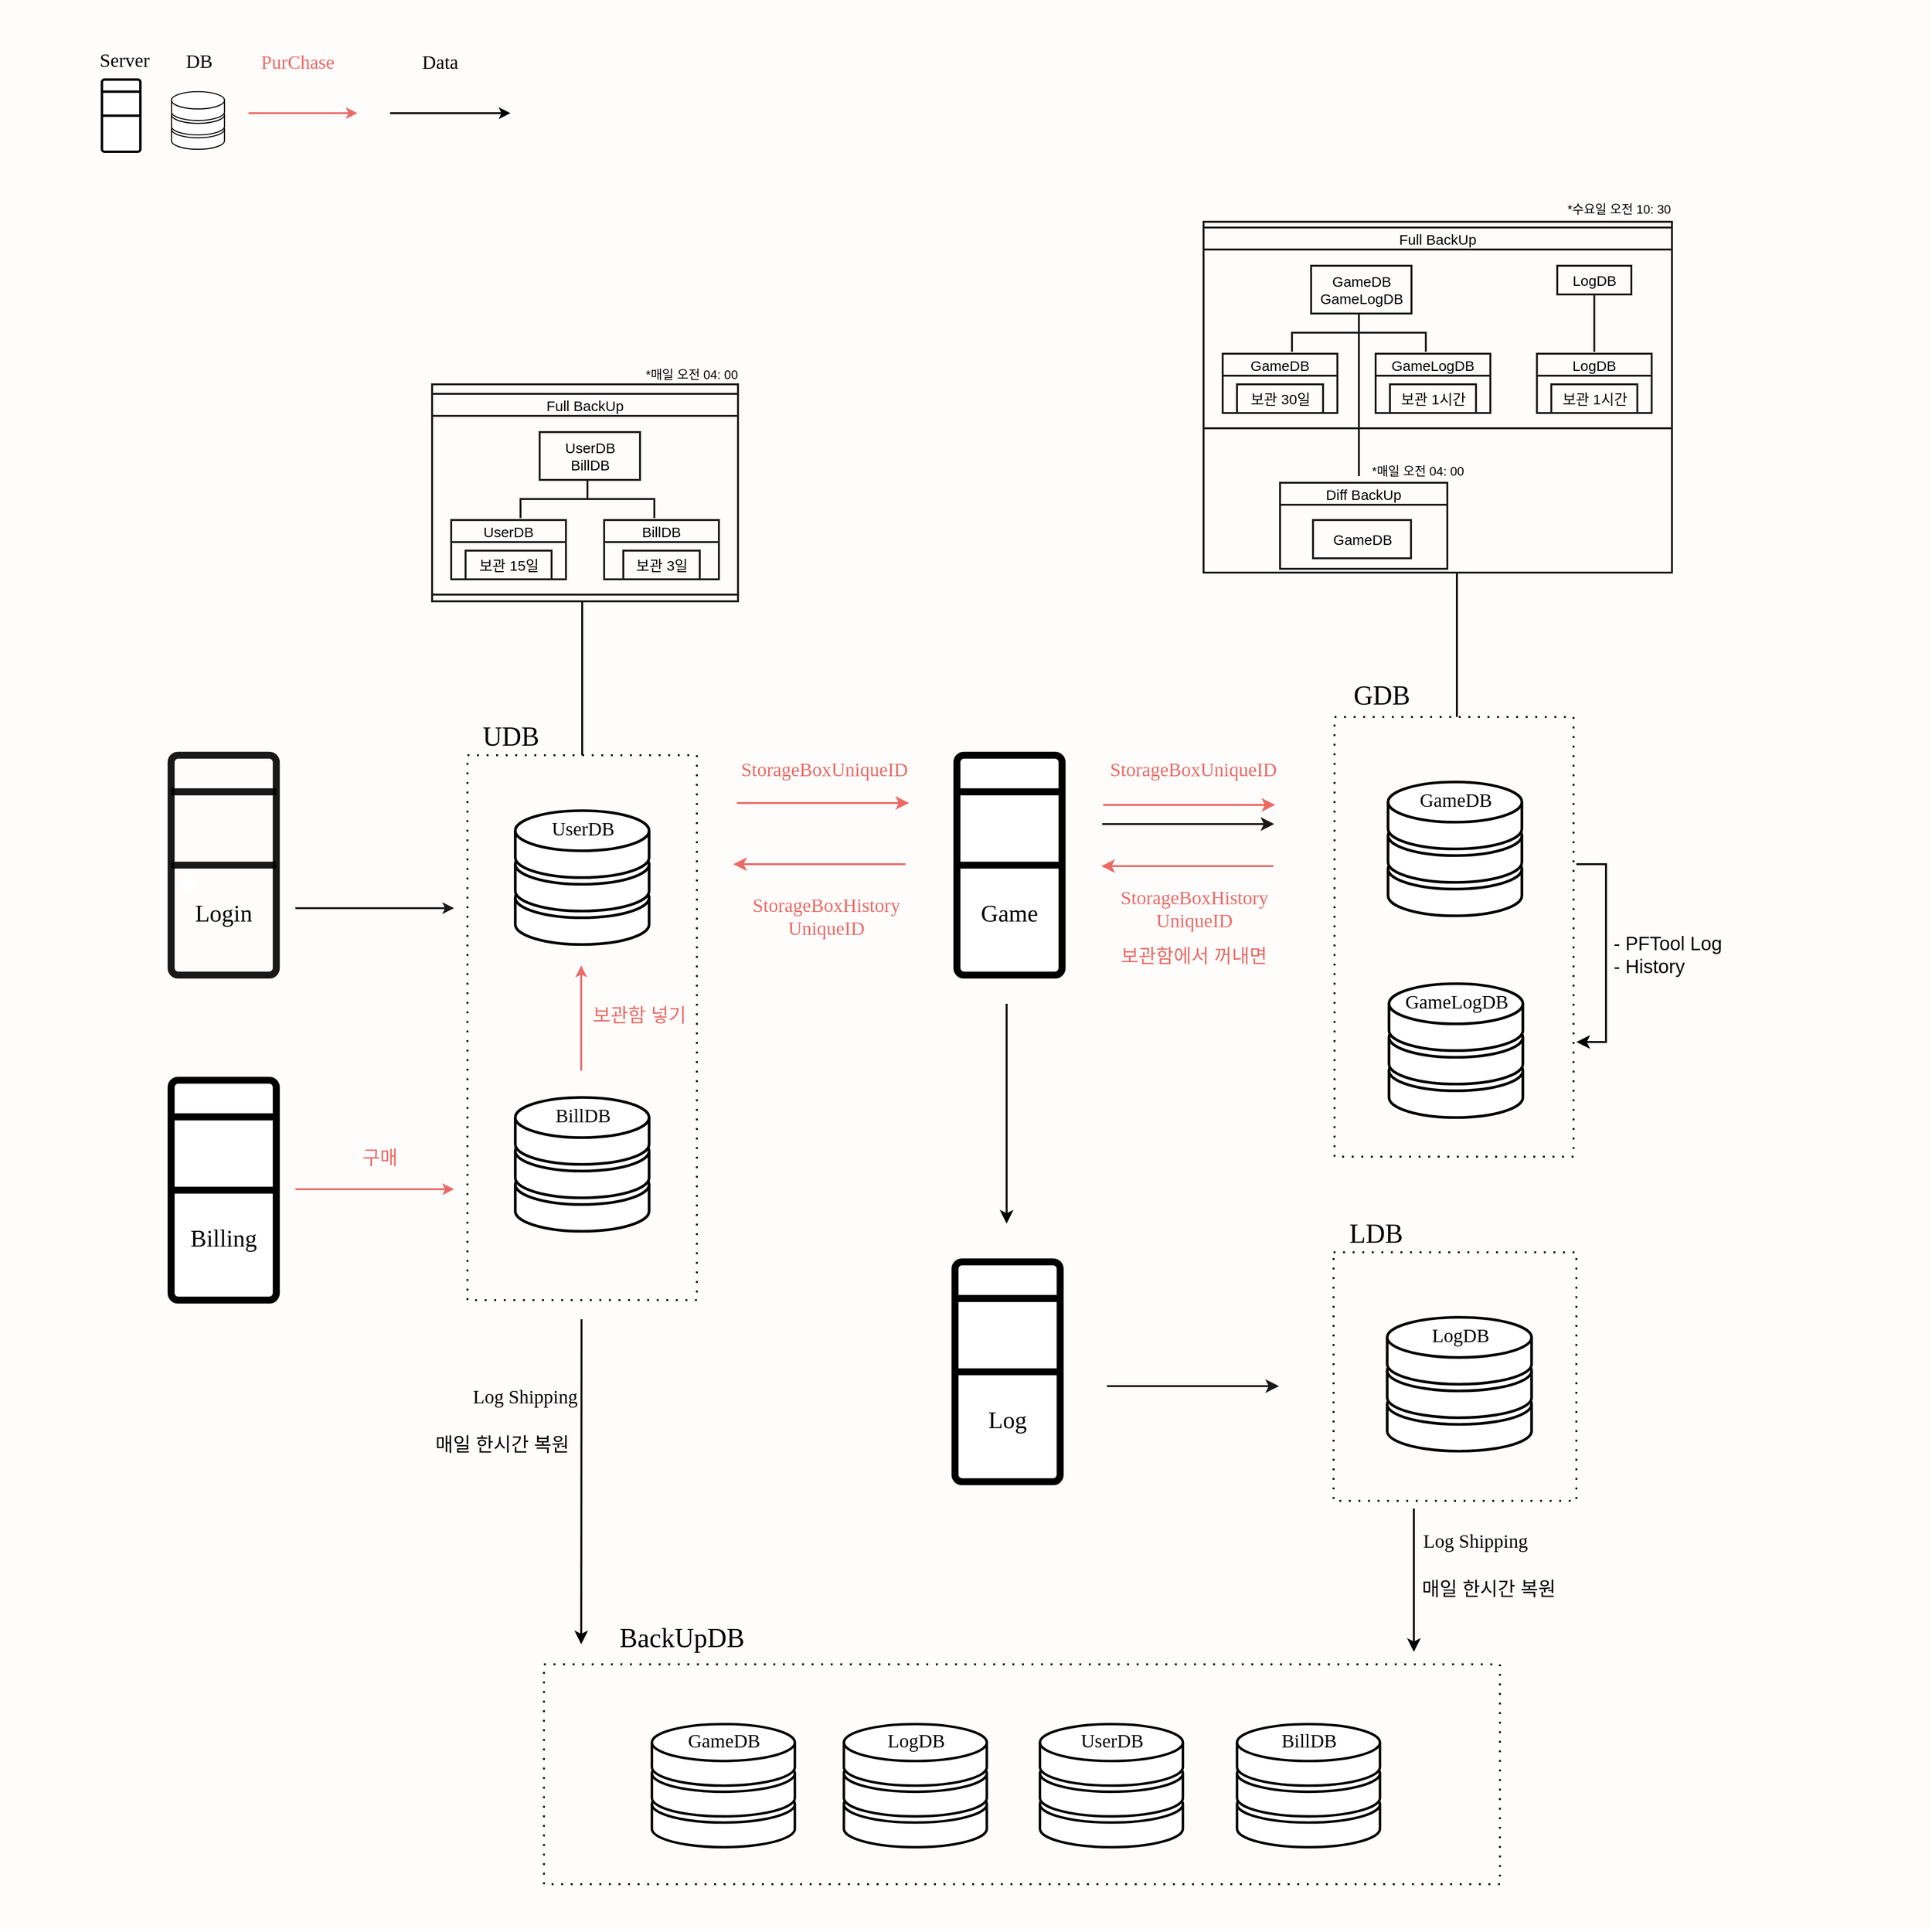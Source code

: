 <mxfile version="26.2.14">
  <diagram name="Page-1" id="bfe91b75-5d2c-26a0-9c1d-138518896778">
    <mxGraphModel dx="4963" dy="3030" grid="1" gridSize="10" guides="1" tooltips="1" connect="1" arrows="1" fold="1" page="1" pageScale="1" pageWidth="1100" pageHeight="850" background="none" math="0" shadow="0">
      <root>
        <mxCell id="0" />
        <mxCell id="1" parent="0" />
        <mxCell id="ygsHqubr9_0MVKOliYV5-101" value="" style="whiteSpace=wrap;html=1;aspect=fixed;strokeColor=none;fontColor=#393C56;fillColor=#FFFDFC;rounded=0;fillStyle=auto;fontStyle=0;movable=1;resizable=1;rotatable=1;deletable=1;editable=1;locked=0;connectable=1;strokeWidth=2;" parent="1" vertex="1">
          <mxGeometry x="-1079" y="-470" width="2020" height="2020" as="geometry" />
        </mxCell>
        <mxCell id="ygsHqubr9_0MVKOliYV5-102" value="" style="group;labelBackgroundColor=none;fontStyle=0;rounded=0;strokeWidth=2;" parent="1" vertex="1" connectable="0">
          <mxGeometry x="-88" y="320" width="130" height="230" as="geometry" />
        </mxCell>
        <mxCell id="ygsHqubr9_0MVKOliYV5-103" value="" style="verticalAlign=top;verticalLabelPosition=bottom;labelPosition=center;align=center;html=1;outlineConnect=0;gradientDirection=north;strokeWidth=2;shape=mxgraph.networks.desktop_pc;labelBackgroundColor=none;labelBorderColor=none;textShadow=0;fontColor=#000000;fontStyle=0;rounded=0;" parent="ygsHqubr9_0MVKOliYV5-102" vertex="1">
          <mxGeometry x="10" width="110" height="230" as="geometry" />
        </mxCell>
        <mxCell id="ygsHqubr9_0MVKOliYV5-104" value="Game" style="text;html=1;align=center;verticalAlign=middle;whiteSpace=wrap;rounded=0;fontFamily=Verdana;fontSize=25;labelBackgroundColor=none;labelBorderColor=none;textShadow=0;fontColor=#000000;fontStyle=0;strokeWidth=2;" parent="ygsHqubr9_0MVKOliYV5-102" vertex="1">
          <mxGeometry y="120" width="130" height="90" as="geometry" />
        </mxCell>
        <mxCell id="ygsHqubr9_0MVKOliYV5-105" value="" style="group;labelBackgroundColor=none;fontColor=#000000;fontStyle=0;rounded=0;strokeWidth=2;" parent="1" vertex="1" connectable="0">
          <mxGeometry x="-910" y="660" width="130" height="230" as="geometry" />
        </mxCell>
        <mxCell id="ygsHqubr9_0MVKOliYV5-106" value="" style="verticalAlign=top;verticalLabelPosition=bottom;labelPosition=center;align=center;html=1;outlineConnect=0;gradientDirection=north;strokeWidth=2;shape=mxgraph.networks.desktop_pc;labelBackgroundColor=none;labelBorderColor=none;textShadow=0;fontColor=#000000;fontStyle=0;rounded=0;" parent="ygsHqubr9_0MVKOliYV5-105" vertex="1">
          <mxGeometry x="10" width="110" height="230" as="geometry" />
        </mxCell>
        <mxCell id="ygsHqubr9_0MVKOliYV5-107" value="Billing" style="text;html=1;align=center;verticalAlign=middle;whiteSpace=wrap;rounded=0;fontFamily=Verdana;fontSize=25;labelBackgroundColor=none;labelBorderColor=none;textShadow=0;fontColor=#000000;fontStyle=0;strokeWidth=2;" parent="ygsHqubr9_0MVKOliYV5-105" vertex="1">
          <mxGeometry y="120" width="130" height="90" as="geometry" />
        </mxCell>
        <mxCell id="ygsHqubr9_0MVKOliYV5-108" value="" style="group;labelBackgroundColor=none;fontColor=#000000;fontStyle=0;rounded=0;strokeWidth=2;" parent="1" vertex="1" connectable="0">
          <mxGeometry x="-90" y="850" width="130" height="230" as="geometry" />
        </mxCell>
        <mxCell id="ygsHqubr9_0MVKOliYV5-109" value="" style="verticalAlign=top;verticalLabelPosition=bottom;labelPosition=center;align=center;html=1;outlineConnect=0;gradientDirection=north;strokeWidth=2;shape=mxgraph.networks.desktop_pc;labelBackgroundColor=none;labelBorderColor=none;textShadow=0;fontColor=#000000;fontStyle=0;rounded=0;" parent="ygsHqubr9_0MVKOliYV5-108" vertex="1">
          <mxGeometry x="10" width="110" height="230" as="geometry" />
        </mxCell>
        <mxCell id="ygsHqubr9_0MVKOliYV5-110" value="Log" style="text;html=1;align=center;verticalAlign=middle;whiteSpace=wrap;rounded=0;fontFamily=Verdana;fontSize=25;labelBackgroundColor=none;labelBorderColor=none;textShadow=0;fontColor=#000000;fontStyle=0;strokeWidth=2;" parent="ygsHqubr9_0MVKOliYV5-108" vertex="1">
          <mxGeometry y="120" width="130" height="90" as="geometry" />
        </mxCell>
        <mxCell id="ygsHqubr9_0MVKOliYV5-111" value="" style="rounded=0;whiteSpace=wrap;html=1;shadow=0;comic=0;strokeWidth=2;fontFamily=Verdana;fontSize=28;align=center;arcSize=11;verticalAlign=top;labelBackgroundColor=none;labelBorderColor=none;textShadow=0;container=0;dashed=1;dashPattern=1 4;movable=1;resizable=1;rotatable=1;deletable=1;editable=1;locked=0;connectable=1;fontColor=#000000;fontStyle=0;fillColor=none;" parent="1" vertex="1">
          <mxGeometry x="-590" y="320" width="240" height="570" as="geometry" />
        </mxCell>
        <mxCell id="ygsHqubr9_0MVKOliYV5-112" value="" style="rounded=0;whiteSpace=wrap;html=1;shadow=0;comic=0;strokeWidth=2;fontFamily=Verdana;fontSize=28;align=center;arcSize=11;verticalAlign=top;labelBackgroundColor=none;labelBorderColor=none;textShadow=0;movable=1;resizable=1;rotatable=1;deletable=1;editable=1;locked=0;connectable=1;container=0;dashed=1;dashPattern=1 4;fontColor=#000000;fontStyle=0;fillColor=none;" parent="1" vertex="1">
          <mxGeometry x="317" y="280" width="250" height="460" as="geometry" />
        </mxCell>
        <mxCell id="ygsHqubr9_0MVKOliYV5-113" value="" style="verticalAlign=top;verticalLabelPosition=bottom;labelPosition=center;align=center;html=1;outlineConnect=0;gradientDirection=north;strokeWidth=2;shape=mxgraph.networks.storage;labelBackgroundColor=none;rounded=0;labelBorderColor=none;textShadow=0;movable=1;resizable=1;rotatable=1;deletable=1;editable=1;locked=0;connectable=1;container=0;fontColor=#000000;fontStyle=0" parent="1" vertex="1">
          <mxGeometry x="373" y="348" width="140" height="140" as="geometry" />
        </mxCell>
        <mxCell id="ygsHqubr9_0MVKOliYV5-114" value="&lt;font style=&quot;font-size: 20px;&quot;&gt;GameDB&lt;/font&gt;" style="text;html=1;align=center;verticalAlign=middle;whiteSpace=wrap;rounded=0;fontFamily=Verdana;fontSize=25;labelBackgroundColor=none;labelBorderColor=none;textShadow=0;movable=1;resizable=1;rotatable=1;deletable=1;editable=1;locked=0;connectable=1;container=0;fontColor=#000000;fontStyle=0;strokeWidth=2;" parent="1" vertex="1">
          <mxGeometry x="379" y="320" width="130" height="90" as="geometry" />
        </mxCell>
        <mxCell id="ygsHqubr9_0MVKOliYV5-115" value="" style="verticalAlign=top;verticalLabelPosition=bottom;labelPosition=center;align=center;html=1;outlineConnect=0;gradientDirection=north;strokeWidth=2;shape=mxgraph.networks.storage;labelBackgroundColor=none;rounded=0;labelBorderColor=none;textShadow=0;movable=1;resizable=1;rotatable=1;deletable=1;editable=1;locked=0;connectable=1;container=0;fontColor=#000000;fontStyle=0" parent="1" vertex="1">
          <mxGeometry x="374" y="559" width="140" height="140" as="geometry" />
        </mxCell>
        <mxCell id="ygsHqubr9_0MVKOliYV5-116" value="&lt;font style=&quot;font-size: 20px;&quot;&gt;GameLogDB&lt;/font&gt;" style="text;html=1;align=center;verticalAlign=middle;whiteSpace=wrap;rounded=0;fontFamily=Verdana;fontSize=25;labelBackgroundColor=none;labelBorderColor=none;textShadow=0;movable=1;resizable=1;rotatable=1;deletable=1;editable=1;locked=0;connectable=1;container=0;fontColor=#000000;fontStyle=0;strokeWidth=2;" parent="1" vertex="1">
          <mxGeometry x="380" y="531" width="130" height="90" as="geometry" />
        </mxCell>
        <mxCell id="ygsHqubr9_0MVKOliYV5-117" value="&lt;span style=&quot;font-family: Verdana; font-size: 28px; text-wrap-mode: wrap;&quot;&gt;UDB&lt;/span&gt;" style="text;strokeColor=none;fillColor=none;html=1;fontSize=24;fontStyle=0;verticalAlign=middle;align=center;labelBackgroundColor=none;fontColor=#000000;rounded=0;strokeWidth=2;" parent="1" vertex="1">
          <mxGeometry x="-595" y="280" width="100" height="40" as="geometry" />
        </mxCell>
        <mxCell id="ygsHqubr9_0MVKOliYV5-118" value="&lt;span style=&quot;font-family: Verdana; font-size: 28px; text-wrap-mode: wrap;&quot;&gt;GDB&lt;/span&gt;" style="text;strokeColor=none;fillColor=none;html=1;fontSize=24;fontStyle=0;verticalAlign=middle;align=center;labelBackgroundColor=none;fontColor=#000000;rounded=0;strokeWidth=2;" parent="1" vertex="1">
          <mxGeometry x="316" y="237" width="100" height="40" as="geometry" />
        </mxCell>
        <mxCell id="ygsHqubr9_0MVKOliYV5-119" value="&lt;span style=&quot;font-family: Verdana; font-size: 28px; text-wrap-mode: wrap;&quot;&gt;BackUpDB&lt;/span&gt;" style="text;strokeColor=none;fillColor=none;html=1;fontSize=24;fontStyle=0;verticalAlign=middle;align=center;labelBackgroundColor=none;fontColor=#000000;rounded=0;strokeWidth=2;" parent="1" vertex="1">
          <mxGeometry x="-416" y="1223" width="100" height="40" as="geometry" />
        </mxCell>
        <mxCell id="ygsHqubr9_0MVKOliYV5-121" value="" style="edgeStyle=segmentEdgeStyle;endArrow=classic;html=1;curved=0;rounded=0;endSize=8;startSize=8;strokeWidth=2;fontSize=10;fontFamily=Helvetica;labelBackgroundColor=none;fontColor=#000000;fontStyle=0" parent="1" edge="1">
          <mxGeometry width="50" height="50" relative="1" as="geometry">
            <mxPoint x="400" y="1108" as="sourcePoint" />
            <mxPoint x="400" y="1258" as="targetPoint" />
            <Array as="points">
              <mxPoint x="400" y="1148" />
            </Array>
          </mxGeometry>
        </mxCell>
        <mxCell id="ygsHqubr9_0MVKOliYV5-122" value="&lt;font face=&quot;Verdana&quot;&gt;&lt;span style=&quot;text-wrap-mode: wrap;&quot;&gt;StorageBoxHistory&lt;/span&gt;&lt;/font&gt;&lt;div&gt;&lt;font face=&quot;Verdana&quot;&gt;&lt;span style=&quot;text-wrap-mode: wrap;&quot;&gt;UniqueID&lt;/span&gt;&lt;/font&gt;&lt;/div&gt;" style="text;html=1;fontSize=20;fontStyle=0;verticalAlign=middle;align=center;labelBackgroundColor=none;fillColor=none;strokeColor=none;fontColor=#EA6B66;rounded=0;strokeWidth=2;" parent="1" vertex="1">
          <mxGeometry x="-330" y="468" width="230" height="40" as="geometry" />
        </mxCell>
        <mxCell id="ygsHqubr9_0MVKOliYV5-123" value="&lt;span style=&quot;font-family: Verdana; text-wrap-mode: wrap;&quot;&gt;&lt;font&gt;Log Shipping&lt;/font&gt;&lt;/span&gt;" style="text;strokeColor=none;fillColor=none;html=1;fontSize=20;fontStyle=0;verticalAlign=middle;align=center;labelBackgroundColor=none;fontColor=#000000;rounded=0;strokeWidth=2;" parent="1" vertex="1">
          <mxGeometry x="414" y="1121" width="100" height="40" as="geometry" />
        </mxCell>
        <mxCell id="ygsHqubr9_0MVKOliYV5-126" value="" style="endArrow=classic;html=1;rounded=0;strokeWidth=2;fillColor=#f8cecc;strokeColor=#EA6B66;fontColor=#000000;fontStyle=0" parent="1" edge="1">
          <mxGeometry width="50" height="50" relative="1" as="geometry">
            <mxPoint x="-471" y="650" as="sourcePoint" />
            <mxPoint x="-471" y="540" as="targetPoint" />
          </mxGeometry>
        </mxCell>
        <mxCell id="ygsHqubr9_0MVKOliYV5-127" value="" style="endArrow=classic;html=1;rounded=0;strokeWidth=2;fontColor=#000000;fontStyle=0;strokeColor=#1A1A1A;" parent="1" edge="1">
          <mxGeometry width="50" height="50" relative="1" as="geometry">
            <mxPoint x="-770" y="480" as="sourcePoint" />
            <mxPoint x="-604" y="480" as="targetPoint" />
          </mxGeometry>
        </mxCell>
        <mxCell id="ygsHqubr9_0MVKOliYV5-128" value="" style="endArrow=classic;html=1;rounded=0;strokeWidth=2;fillColor=#f8cecc;strokeColor=#EA6B66;fontColor=#000000;fontStyle=0" parent="1" edge="1">
          <mxGeometry width="50" height="50" relative="1" as="geometry">
            <mxPoint x="-770" y="774" as="sourcePoint" />
            <mxPoint x="-604" y="774" as="targetPoint" />
          </mxGeometry>
        </mxCell>
        <mxCell id="ygsHqubr9_0MVKOliYV5-129" value="&lt;span style=&quot;font-family: Verdana; text-wrap-mode: wrap;&quot;&gt;&lt;font&gt;Log Shipping&lt;/font&gt;&lt;/span&gt;" style="text;strokeColor=none;fillColor=none;html=1;fontSize=20;fontStyle=0;verticalAlign=middle;align=center;labelBackgroundColor=none;fontColor=#000000;rounded=0;strokeWidth=2;" parent="1" vertex="1">
          <mxGeometry x="-580" y="970" width="100" height="40" as="geometry" />
        </mxCell>
        <mxCell id="ygsHqubr9_0MVKOliYV5-130" value="" style="edgeStyle=segmentEdgeStyle;endArrow=classic;html=1;curved=0;rounded=0;endSize=8;startSize=8;strokeWidth=2;fillColor=#f8cecc;strokeColor=#EA6B66;fontColor=#000000;fontStyle=0" parent="1" edge="1">
          <mxGeometry width="50" height="50" relative="1" as="geometry">
            <mxPoint x="-308" y="370" as="sourcePoint" />
            <mxPoint x="-128" y="370" as="targetPoint" />
            <Array as="points">
              <mxPoint x="-298" y="370" />
              <mxPoint x="-298" y="370" />
            </Array>
          </mxGeometry>
        </mxCell>
        <mxCell id="ygsHqubr9_0MVKOliYV5-134" value="" style="edgeStyle=segmentEdgeStyle;endArrow=classic;html=1;curved=0;rounded=0;endSize=8;startSize=8;strokeWidth=2;fillColor=#f8cecc;strokeColor=#EA6B66;fontColor=#000000;fontStyle=0" parent="1" edge="1">
          <mxGeometry width="50" height="50" relative="1" as="geometry">
            <mxPoint x="75" y="372" as="sourcePoint" />
            <mxPoint x="255" y="372" as="targetPoint" />
            <Array as="points">
              <mxPoint x="85" y="372" />
              <mxPoint x="85" y="372" />
            </Array>
          </mxGeometry>
        </mxCell>
        <mxCell id="ygsHqubr9_0MVKOliYV5-135" value="" style="edgeStyle=segmentEdgeStyle;endArrow=classic;html=1;curved=0;rounded=0;endSize=8;startSize=8;strokeWidth=2;fillColor=#f8cecc;strokeColor=#EA6B66;fontColor=#000000;fontStyle=0" parent="1" edge="1">
          <mxGeometry width="50" height="50" relative="1" as="geometry">
            <mxPoint x="-132" y="434" as="sourcePoint" />
            <mxPoint x="-312" y="434" as="targetPoint" />
            <Array as="points">
              <mxPoint x="-302" y="434" />
              <mxPoint x="-302" y="434" />
            </Array>
          </mxGeometry>
        </mxCell>
        <mxCell id="ygsHqubr9_0MVKOliYV5-136" value="&lt;span style=&quot;font-family: Verdana; text-wrap-mode: wrap;&quot;&gt;&lt;font&gt;StorageBoxUniqueID&lt;/font&gt;&lt;/span&gt;" style="text;html=1;fontSize=20;fontStyle=0;verticalAlign=middle;align=center;labelBackgroundColor=none;fillColor=none;strokeColor=none;fontColor=#EA6B66;rounded=0;strokeWidth=2;" parent="1" vertex="1">
          <mxGeometry x="54" y="314" width="230" height="40" as="geometry" />
        </mxCell>
        <mxCell id="ygsHqubr9_0MVKOliYV5-137" value="&lt;span style=&quot;font-family: Verdana; text-wrap-mode: wrap;&quot;&gt;&lt;font&gt;StorageBoxUniqueID&lt;/font&gt;&lt;/span&gt;" style="text;html=1;fontSize=20;fontStyle=0;verticalAlign=middle;align=center;labelBackgroundColor=none;fillColor=none;strokeColor=none;fontColor=#EA6B66;rounded=0;strokeWidth=2;" parent="1" vertex="1">
          <mxGeometry x="-332" y="314" width="230" height="40" as="geometry" />
        </mxCell>
        <mxCell id="ygsHqubr9_0MVKOliYV5-138" value="&lt;font face=&quot;Verdana&quot;&gt;&lt;span style=&quot;text-wrap-mode: wrap;&quot;&gt;StorageBoxHistory&lt;/span&gt;&lt;/font&gt;&lt;div&gt;&lt;font face=&quot;Verdana&quot;&gt;&lt;span style=&quot;text-wrap-mode: wrap;&quot;&gt;UniqueID&lt;/span&gt;&lt;/font&gt;&lt;/div&gt;" style="text;html=1;fontSize=20;fontStyle=0;verticalAlign=middle;align=center;labelBackgroundColor=none;fillColor=none;strokeColor=none;fontColor=#EA6B66;rounded=0;strokeWidth=2;" parent="1" vertex="1">
          <mxGeometry x="55" y="460" width="230" height="40" as="geometry" />
        </mxCell>
        <mxCell id="ygsHqubr9_0MVKOliYV5-139" value="" style="edgeStyle=segmentEdgeStyle;endArrow=classic;html=1;curved=0;rounded=0;endSize=8;startSize=8;strokeWidth=2;fillColor=#f8cecc;strokeColor=#EA6B66;fontColor=#000000;fontStyle=0" parent="1" edge="1">
          <mxGeometry width="50" height="50" relative="1" as="geometry">
            <mxPoint x="253" y="436" as="sourcePoint" />
            <mxPoint x="73" y="436" as="targetPoint" />
            <Array as="points">
              <mxPoint x="83" y="436" />
              <mxPoint x="83" y="436" />
            </Array>
          </mxGeometry>
        </mxCell>
        <mxCell id="ygsHqubr9_0MVKOliYV5-140" value="보관함에서 꺼내면" style="text;fontSize=20;fontStyle=0;verticalAlign=middle;align=center;labelBackgroundColor=none;fillColor=none;strokeColor=none;fontColor=#EA6B66;rounded=0;strokeWidth=2;" parent="1" vertex="1">
          <mxGeometry x="55" y="508" width="230" height="40" as="geometry" />
        </mxCell>
        <mxCell id="ygsHqubr9_0MVKOliYV5-141" value="" style="edgeStyle=segmentEdgeStyle;endArrow=classic;html=1;curved=0;rounded=0;endSize=8;startSize=8;strokeWidth=2;fontColor=#000000;fontStyle=0" parent="1" edge="1">
          <mxGeometry width="50" height="50" relative="1" as="geometry">
            <mxPoint x="570" y="434" as="sourcePoint" />
            <mxPoint x="570" y="620" as="targetPoint" />
            <Array as="points">
              <mxPoint x="601" y="434" />
              <mxPoint x="601" y="620" />
            </Array>
          </mxGeometry>
        </mxCell>
        <mxCell id="ygsHqubr9_0MVKOliYV5-142" value="&lt;font style=&quot;&quot;&gt;&lt;span&gt;- PFTool Log&lt;/span&gt;&lt;br style=&quot;padding: 0px; margin: 0px;&quot;&gt;&lt;span&gt;- History&lt;/span&gt;&lt;/font&gt;" style="text;strokeColor=none;fillColor=none;html=1;fontSize=20;fontStyle=0;verticalAlign=middle;align=left;fontFamily=Helvetica;fontColor=#000000;labelBackgroundColor=none;rounded=0;strokeWidth=2;" parent="1" vertex="1">
          <mxGeometry x="607" y="472" width="160" height="112" as="geometry" />
        </mxCell>
        <mxCell id="ygsHqubr9_0MVKOliYV5-143" value="매일 한시간 복원" style="text;strokeColor=none;fillColor=none;html=1;fontSize=20;fontStyle=0;verticalAlign=middle;align=center;fontFamily=Helvetica;fontColor=#000000;labelBackgroundColor=none;rounded=0;strokeWidth=2;" parent="1" vertex="1">
          <mxGeometry x="-662" y="1020" width="215" height="40" as="geometry" />
        </mxCell>
        <mxCell id="ygsHqubr9_0MVKOliYV5-144" value="매일 한시간 복원" style="text;strokeColor=none;fillColor=none;html=1;fontSize=20;fontStyle=0;verticalAlign=middle;align=center;fontFamily=Helvetica;fontColor=#000000;labelBackgroundColor=none;rounded=0;strokeWidth=2;" parent="1" vertex="1">
          <mxGeometry x="370.25" y="1171" width="215" height="40" as="geometry" />
        </mxCell>
        <mxCell id="ygsHqubr9_0MVKOliYV5-145" value="" style="group;fillColor=none;fontColor=#000000;strokeColor=#1A1A1A;container=0;fontStyle=0;rounded=0;strokeWidth=2;" parent="1" vertex="1" connectable="0">
          <mxGeometry x="180" y="-238" width="490" height="367" as="geometry" />
        </mxCell>
        <mxCell id="ygsHqubr9_0MVKOliYV5-146" value=" *수요일 오전 10: 30&#xa;" style="text;strokeColor=none;fillColor=none;fontSize=13;fontStyle=0;verticalAlign=middle;align=center;labelBackgroundColor=none;container=0;fontColor=#000000;rounded=0;strokeWidth=2;" parent="1" vertex="1">
          <mxGeometry x="538" y="-249" width="150" height="10" as="geometry" />
        </mxCell>
        <mxCell id="ygsHqubr9_0MVKOliYV5-147" value="Diff BackUp" style="swimlane;align=center;verticalAlign=middle;fontFamily=Helvetica;fontSize=15;fontColor=#000000;fontStyle=0;labelBackgroundColor=none;fillColor=none;gradientColor=none;container=0;rounded=0;strokeWidth=2;strokeColor=#1A1A1A;" parent="1" vertex="1">
          <mxGeometry x="260" y="35" width="175" height="90" as="geometry" />
        </mxCell>
        <mxCell id="ygsHqubr9_0MVKOliYV5-148" value=" *매일 오전 04: 00&#xa;" style="text;strokeColor=none;fillColor=none;fontSize=13;fontStyle=0;verticalAlign=middle;align=center;labelBackgroundColor=none;container=0;fontColor=#000000;rounded=0;strokeWidth=2;" parent="1" vertex="1">
          <mxGeometry x="327.5" y="25" width="150" height="10" as="geometry" />
        </mxCell>
        <mxCell id="ygsHqubr9_0MVKOliYV5-149" value="" style="line;strokeWidth=2;direction=south;html=1;align=center;verticalAlign=middle;fontFamily=Helvetica;fontSize=20;fontColor=#000000;fontStyle=0;labelBackgroundColor=none;fillColor=none;gradientColor=none;container=0;rounded=0;strokeColor=#1A1A1A;" parent="1" vertex="1">
          <mxGeometry x="340" y="-122" width="5" height="150" as="geometry" />
        </mxCell>
        <mxCell id="ygsHqubr9_0MVKOliYV5-150" value="Full BackUp" style="swimlane;align=center;verticalAlign=middle;fontFamily=Helvetica;fontSize=15;fontColor=#000000;fontStyle=0;labelBackgroundColor=none;fillColor=none;gradientColor=none;container=0;rounded=0;strokeWidth=2;strokeColor=#1A1A1A;" parent="1" vertex="1">
          <mxGeometry x="180" y="-232" width="490" height="210" as="geometry" />
        </mxCell>
        <UserObject label="GameDB" treeRoot="1" id="ygsHqubr9_0MVKOliYV5-151">
          <mxCell style="whiteSpace=wrap;html=1;align=center;treeFolding=1;treeMoving=1;newEdgeStyle={&quot;edgeStyle&quot;:&quot;elbowEdgeStyle&quot;,&quot;startArrow&quot;:&quot;none&quot;,&quot;endArrow&quot;:&quot;none&quot;};verticalAlign=middle;fontFamily=Helvetica;fontSize=15;fontColor=#000000;fontStyle=0;labelBackgroundColor=none;fillColor=none;gradientColor=none;container=0;rounded=0;strokeWidth=2;strokeColor=#1A1A1A;" parent="1" vertex="1">
            <mxGeometry x="294.5" y="74" width="102.5" height="40" as="geometry" />
          </mxCell>
        </UserObject>
        <mxCell id="ygsHqubr9_0MVKOliYV5-152" value="GameDB" style="swimlane;align=center;verticalAlign=middle;fontFamily=Helvetica;fontSize=15;fontColor=#000000;fontStyle=0;labelBackgroundColor=none;fillColor=none;gradientColor=none;container=0;rounded=0;strokeWidth=2;strokeColor=#1A1A1A;" parent="1" vertex="1">
          <mxGeometry x="200" y="-100" width="120" height="62" as="geometry" />
        </mxCell>
        <UserObject label="GameDB&lt;div&gt;GameLogDB&lt;/div&gt;" treeRoot="1" id="ygsHqubr9_0MVKOliYV5-153">
          <mxCell style="whiteSpace=wrap;html=1;align=center;treeFolding=1;treeMoving=1;newEdgeStyle={&quot;edgeStyle&quot;:&quot;elbowEdgeStyle&quot;,&quot;startArrow&quot;:&quot;none&quot;,&quot;endArrow&quot;:&quot;none&quot;};verticalAlign=middle;fontFamily=Helvetica;fontSize=15;fontColor=#000000;fontStyle=0;labelBackgroundColor=none;fillColor=none;gradientColor=none;container=0;rounded=0;strokeWidth=2;strokeColor=#1A1A1A;" parent="1" vertex="1">
            <mxGeometry x="292.5" y="-192" width="105" height="50" as="geometry" />
          </mxCell>
        </UserObject>
        <mxCell id="ygsHqubr9_0MVKOliYV5-154" value="GameLogDB" style="swimlane;align=center;verticalAlign=middle;fontFamily=Helvetica;fontSize=15;fontColor=#000000;fontStyle=0;labelBackgroundColor=none;fillColor=none;gradientColor=none;container=0;rounded=0;strokeWidth=2;strokeColor=#1A1A1A;" parent="1" vertex="1">
          <mxGeometry x="360" y="-100" width="120" height="62" as="geometry" />
        </mxCell>
        <mxCell id="ygsHqubr9_0MVKOliYV5-155" value="" style="edgeStyle=elbowEdgeStyle;elbow=vertical;sourcePerimeterSpacing=0;targetPerimeterSpacing=0;startArrow=none;endArrow=none;rounded=0;curved=0;fontFamily=Helvetica;fontSize=20;fontColor=#000000;fontStyle=0;labelBackgroundColor=none;strokeWidth=2;strokeColor=#1A1A1A;" parent="1" edge="1">
          <mxGeometry relative="1" as="geometry">
            <mxPoint x="342.5" y="-142" as="sourcePoint" />
            <mxPoint x="272.5" y="-102" as="targetPoint" />
          </mxGeometry>
        </mxCell>
        <mxCell id="ygsHqubr9_0MVKOliYV5-156" value="" style="edgeStyle=elbowEdgeStyle;elbow=vertical;sourcePerimeterSpacing=0;targetPerimeterSpacing=0;startArrow=none;endArrow=none;rounded=0;curved=0;fontFamily=Helvetica;fontSize=20;fontColor=#000000;fontStyle=0;labelBackgroundColor=none;strokeWidth=2;strokeColor=#1A1A1A;" parent="1" edge="1">
          <mxGeometry relative="1" as="geometry">
            <mxPoint x="342.5" y="-142" as="sourcePoint" />
            <mxPoint x="412.5" y="-102" as="targetPoint" />
          </mxGeometry>
        </mxCell>
        <UserObject label="LogDB" treeRoot="1" id="ygsHqubr9_0MVKOliYV5-157">
          <mxCell style="whiteSpace=wrap;html=1;align=center;treeFolding=1;treeMoving=1;newEdgeStyle={&quot;edgeStyle&quot;:&quot;elbowEdgeStyle&quot;,&quot;startArrow&quot;:&quot;none&quot;,&quot;endArrow&quot;:&quot;none&quot;};verticalAlign=middle;fontFamily=Helvetica;fontSize=15;fontColor=#000000;fontStyle=0;labelBackgroundColor=none;fillColor=none;gradientColor=none;container=0;rounded=0;strokeWidth=2;strokeColor=#1A1A1A;" parent="1" vertex="1">
            <mxGeometry x="550" y="-192" width="77.5" height="30" as="geometry" />
          </mxCell>
        </UserObject>
        <mxCell id="ygsHqubr9_0MVKOliYV5-158" value="LogDB" style="swimlane;align=center;verticalAlign=middle;fontFamily=Helvetica;fontSize=15;fontColor=#000000;fontStyle=0;labelBackgroundColor=none;fillColor=none;gradientColor=none;container=0;rounded=0;strokeWidth=2;strokeColor=#1A1A1A;" parent="1" vertex="1">
          <mxGeometry x="528.75" y="-100" width="120" height="62" as="geometry" />
        </mxCell>
        <mxCell id="ygsHqubr9_0MVKOliYV5-159" value="" style="line;strokeWidth=2;direction=south;html=1;align=center;verticalAlign=middle;fontFamily=Helvetica;fontSize=20;fontColor=#000000;fontStyle=0;labelBackgroundColor=none;fillColor=none;gradientColor=none;container=0;rounded=0;strokeColor=#1A1A1A;" parent="1" vertex="1">
          <mxGeometry x="585.25" y="-162" width="7" height="60" as="geometry" />
        </mxCell>
        <mxCell id="ygsHqubr9_0MVKOliYV5-160" value="보관 30일" style="text;html=1;align=center;verticalAlign=middle;resizable=0;points=[];autosize=1;strokeColor=#1A1A1A;fillColor=none;fontFamily=Helvetica;fontSize=15;fontColor=#000000;fontStyle=0;labelBackgroundColor=none;container=0;rounded=0;strokeWidth=2;" parent="1" vertex="1">
          <mxGeometry x="215" y="-68" width="90" height="30" as="geometry" />
        </mxCell>
        <mxCell id="ygsHqubr9_0MVKOliYV5-161" value="보관 1시간" style="text;html=1;align=center;verticalAlign=middle;resizable=0;points=[];autosize=1;strokeColor=#1A1A1A;fillColor=none;fontFamily=Helvetica;fontSize=15;fontColor=#000000;fontStyle=0;labelBackgroundColor=none;container=0;rounded=0;strokeWidth=2;" parent="1" vertex="1">
          <mxGeometry x="375" y="-68" width="90" height="30" as="geometry" />
        </mxCell>
        <mxCell id="ygsHqubr9_0MVKOliYV5-162" value="보관 1시간" style="text;html=1;align=center;verticalAlign=middle;resizable=0;points=[];autosize=1;strokeColor=#1A1A1A;fillColor=none;fontFamily=Helvetica;fontSize=15;fontColor=#000000;fontStyle=0;labelBackgroundColor=none;container=0;rounded=0;strokeWidth=2;" parent="1" vertex="1">
          <mxGeometry x="543.75" y="-68" width="90" height="30" as="geometry" />
        </mxCell>
        <mxCell id="ygsHqubr9_0MVKOliYV5-163" value="" style="line;strokeWidth=2;direction=south;html=1;align=center;verticalAlign=middle;fontFamily=Helvetica;fontSize=20;fontColor=#000000;fontStyle=0;labelBackgroundColor=none;fillColor=none;gradientColor=none;rounded=0;" parent="1" vertex="1">
          <mxGeometry x="440" y="130" width="10" height="150" as="geometry" />
        </mxCell>
        <mxCell id="ygsHqubr9_0MVKOliYV5-164" value="" style="group;fillColor=none;fontColor=#000000;strokeColor=#1A1A1A;container=0;fontStyle=0;rounded=0;strokeWidth=2;" parent="1" vertex="1" connectable="0">
          <mxGeometry x="-627" y="-68" width="320" height="227" as="geometry" />
        </mxCell>
        <mxCell id="ygsHqubr9_0MVKOliYV5-165" value=" *매일 오전 04: 00&#xa;" style="text;strokeColor=none;fillColor=none;fontSize=13;fontStyle=0;verticalAlign=middle;align=center;labelBackgroundColor=none;container=0;fontColor=#000000;rounded=0;strokeWidth=2;" parent="1" vertex="1">
          <mxGeometry x="-432" y="-76" width="150" height="10" as="geometry" />
        </mxCell>
        <mxCell id="ygsHqubr9_0MVKOliYV5-166" value="Full BackUp" style="swimlane;align=center;verticalAlign=middle;fontFamily=Helvetica;fontSize=15;fontColor=#000000;fontStyle=0;labelBackgroundColor=none;fillColor=none;gradientColor=none;container=0;rounded=0;movable=1;resizable=1;rotatable=1;deletable=1;editable=1;locked=0;connectable=1;strokeWidth=2;strokeColor=#1A1A1A;" parent="1" vertex="1">
          <mxGeometry x="-627" y="-58" width="320" height="210" as="geometry" />
        </mxCell>
        <mxCell id="ygsHqubr9_0MVKOliYV5-167" value="UserDB" style="swimlane;align=center;verticalAlign=middle;fontFamily=Helvetica;fontSize=15;fontColor=#000000;fontStyle=0;labelBackgroundColor=none;fillColor=none;gradientColor=none;container=0;rounded=0;strokeWidth=2;strokeColor=#1A1A1A;" parent="1" vertex="1">
          <mxGeometry x="-607" y="74" width="120" height="62" as="geometry" />
        </mxCell>
        <UserObject label="UserDB&lt;div&gt;BillDB&lt;/div&gt;" treeRoot="1" id="ygsHqubr9_0MVKOliYV5-168">
          <mxCell style="whiteSpace=wrap;html=1;align=center;treeFolding=1;treeMoving=1;newEdgeStyle={&quot;edgeStyle&quot;:&quot;elbowEdgeStyle&quot;,&quot;startArrow&quot;:&quot;none&quot;,&quot;endArrow&quot;:&quot;none&quot;};verticalAlign=middle;fontFamily=Helvetica;fontSize=15;fontColor=#000000;fontStyle=0;labelBackgroundColor=none;fillColor=none;gradientColor=none;container=0;rounded=0;strokeWidth=2;strokeColor=#1A1A1A;" parent="1" vertex="1">
            <mxGeometry x="-514.5" y="-18" width="105" height="50" as="geometry" />
          </mxCell>
        </UserObject>
        <mxCell id="ygsHqubr9_0MVKOliYV5-169" value="BillDB" style="swimlane;align=center;verticalAlign=middle;fontFamily=Helvetica;fontSize=15;fontColor=#000000;fontStyle=0;labelBackgroundColor=none;fillColor=none;gradientColor=none;container=0;rounded=0;strokeWidth=2;strokeColor=#1A1A1A;" parent="1" vertex="1">
          <mxGeometry x="-447" y="74" width="120" height="62" as="geometry" />
        </mxCell>
        <mxCell id="ygsHqubr9_0MVKOliYV5-170" value="" style="edgeStyle=elbowEdgeStyle;elbow=vertical;sourcePerimeterSpacing=0;targetPerimeterSpacing=0;startArrow=none;endArrow=none;rounded=0;curved=0;fontFamily=Helvetica;fontSize=20;fontColor=#000000;fontStyle=0;labelBackgroundColor=none;strokeWidth=2;strokeColor=#1A1A1A;" parent="1" edge="1">
          <mxGeometry relative="1" as="geometry">
            <mxPoint x="-464.5" y="32" as="sourcePoint" />
            <mxPoint x="-534.5" y="72" as="targetPoint" />
          </mxGeometry>
        </mxCell>
        <mxCell id="ygsHqubr9_0MVKOliYV5-171" value="" style="edgeStyle=elbowEdgeStyle;elbow=vertical;sourcePerimeterSpacing=0;targetPerimeterSpacing=0;startArrow=none;endArrow=none;rounded=0;curved=0;fontFamily=Helvetica;fontSize=20;fontColor=#000000;fontStyle=0;labelBackgroundColor=none;strokeWidth=2;strokeColor=#1A1A1A;" parent="1" edge="1">
          <mxGeometry relative="1" as="geometry">
            <mxPoint x="-464.5" y="32" as="sourcePoint" />
            <mxPoint x="-394.5" y="72" as="targetPoint" />
          </mxGeometry>
        </mxCell>
        <mxCell id="ygsHqubr9_0MVKOliYV5-172" value="보관 15일" style="text;html=1;align=center;verticalAlign=middle;resizable=0;points=[];autosize=1;strokeColor=#1A1A1A;fillColor=none;fontFamily=Helvetica;fontSize=15;fontColor=#000000;fontStyle=0;labelBackgroundColor=none;container=0;rounded=0;strokeWidth=2;" parent="1" vertex="1">
          <mxGeometry x="-592" y="106" width="90" height="30" as="geometry" />
        </mxCell>
        <mxCell id="ygsHqubr9_0MVKOliYV5-173" value="보관 3일" style="text;html=1;align=center;verticalAlign=middle;resizable=0;points=[];autosize=1;strokeColor=#1A1A1A;fillColor=none;fontFamily=Helvetica;fontSize=15;fontColor=#000000;fontStyle=0;labelBackgroundColor=none;container=0;rounded=0;strokeWidth=2;" parent="1" vertex="1">
          <mxGeometry x="-427" y="106" width="80" height="30" as="geometry" />
        </mxCell>
        <mxCell id="ygsHqubr9_0MVKOliYV5-174" value="" style="line;strokeWidth=2;direction=south;html=1;align=center;verticalAlign=middle;fontFamily=Helvetica;fontSize=20;fontColor=#000000;fontStyle=0;labelBackgroundColor=none;fillColor=none;gradientColor=none;rounded=0;" parent="1" vertex="1">
          <mxGeometry x="-475" y="160" width="10" height="160" as="geometry" />
        </mxCell>
        <mxCell id="ygsHqubr9_0MVKOliYV5-175" value="" style="endArrow=classic;html=1;rounded=0;strokeWidth=2;fillColor=#f8cecc;strokeColor=#EA6B66;fontColor=#000000;fontStyle=0" parent="1" edge="1">
          <mxGeometry width="50" height="50" relative="1" as="geometry">
            <mxPoint x="-819" y="-351.62" as="sourcePoint" />
            <mxPoint x="-705" y="-351.62" as="targetPoint" />
          </mxGeometry>
        </mxCell>
        <mxCell id="ygsHqubr9_0MVKOliYV5-176" value="&lt;font face=&quot;Verdana&quot;&gt;&lt;span style=&quot;text-wrap-mode: wrap;&quot;&gt;Data&lt;/span&gt;&lt;/font&gt;" style="text;html=1;fontSize=20;fontStyle=0;verticalAlign=middle;align=center;labelBackgroundColor=none;fillColor=none;strokeColor=none;fontColor=#000000;container=0;rounded=0;strokeWidth=2;" parent="1" vertex="1">
          <mxGeometry x="-662" y="-425.62" width="86" height="40" as="geometry" />
        </mxCell>
        <mxCell id="ygsHqubr9_0MVKOliYV5-177" value="" style="endArrow=classic;html=1;rounded=0;strokeWidth=2;fontColor=#000000;fontStyle=0" parent="1" edge="1">
          <mxGeometry width="50" height="50" relative="1" as="geometry">
            <mxPoint x="-671" y="-351.62" as="sourcePoint" />
            <mxPoint x="-545" y="-351.62" as="targetPoint" />
          </mxGeometry>
        </mxCell>
        <mxCell id="ygsHqubr9_0MVKOliYV5-178" value="&lt;font style=&quot;font-size: 20px;&quot;&gt;Server&lt;/font&gt;" style="text;html=1;align=center;verticalAlign=middle;whiteSpace=wrap;rounded=0;fontFamily=Verdana;fontSize=25;labelBackgroundColor=none;labelBorderColor=none;textShadow=0;container=0;fontColor=#000000;fontStyle=0;strokeWidth=2;" parent="1" vertex="1">
          <mxGeometry x="-976" y="-434.62" width="55.472" height="50.279" as="geometry" />
        </mxCell>
        <mxCell id="ygsHqubr9_0MVKOliYV5-179" value="&lt;font face=&quot;Verdana&quot;&gt;&lt;span style=&quot;text-wrap-mode: wrap;&quot;&gt;PurChase&lt;/span&gt;&lt;/font&gt;" style="text;html=1;fontSize=20;fontStyle=0;verticalAlign=middle;align=center;labelBackgroundColor=none;fillColor=none;strokeColor=none;fontColor=#EA6B66;container=0;rounded=0;strokeWidth=2;" parent="1" vertex="1">
          <mxGeometry x="-835" y="-426.34" width="133" height="40" as="geometry" />
        </mxCell>
        <mxCell id="ygsHqubr9_0MVKOliYV5-180" value="" style="verticalAlign=top;verticalLabelPosition=bottom;labelPosition=center;align=center;html=1;outlineConnect=0;gradientDirection=north;strokeWidth=2;shape=mxgraph.networks.storage;labelBackgroundColor=none;rounded=0;labelBorderColor=none;textShadow=0;container=0;movable=1;resizable=1;rotatable=1;deletable=1;editable=1;locked=0;connectable=1;fontColor=#000000;fontStyle=0" parent="1" vertex="1">
          <mxGeometry x="-899.642" y="-374.123" width="55.472" height="60.335" as="geometry" />
        </mxCell>
        <mxCell id="ygsHqubr9_0MVKOliYV5-181" value="&lt;font style=&quot;font-size: 20px;&quot;&gt;DB&lt;/font&gt;" style="text;html=1;align=center;verticalAlign=middle;whiteSpace=wrap;rounded=0;fontFamily=Verdana;fontSize=25;labelBackgroundColor=none;labelBorderColor=none;textShadow=0;container=0;movable=1;resizable=1;rotatable=1;deletable=1;editable=1;locked=0;connectable=1;fontColor=#000000;fontStyle=0;strokeWidth=2;" parent="1" vertex="1">
          <mxGeometry x="-922.415" y="-446.0" width="103.019" height="75.419" as="geometry" />
        </mxCell>
        <mxCell id="ygsHqubr9_0MVKOliYV5-182" value="" style="verticalAlign=top;verticalLabelPosition=bottom;labelPosition=center;align=center;html=1;outlineConnect=0;gradientDirection=north;strokeWidth=2;shape=mxgraph.networks.desktop_pc;labelBackgroundColor=none;labelBorderColor=none;textShadow=0;container=0;fontColor=#000000;fontStyle=0;rounded=0;" parent="1" vertex="1">
          <mxGeometry x="-972.38" y="-386.721" width="40.232" height="75.419" as="geometry" />
        </mxCell>
        <mxCell id="ygsHqubr9_0MVKOliYV5-183" value="" style="rounded=0;whiteSpace=wrap;html=1;shadow=0;comic=0;strokeWidth=2;fontFamily=Verdana;fontSize=28;align=center;arcSize=11;verticalAlign=top;labelBackgroundColor=none;labelBorderColor=none;textShadow=0;movable=1;resizable=1;rotatable=1;deletable=1;editable=1;locked=0;connectable=1;container=0;dashed=1;dashPattern=1 4;fontColor=#000000;fontStyle=0;fillColor=none;" parent="1" vertex="1">
          <mxGeometry x="-510" y="1271" width="1000" height="230" as="geometry" />
        </mxCell>
        <mxCell id="ygsHqubr9_0MVKOliYV5-184" value="" style="verticalAlign=top;verticalLabelPosition=bottom;labelPosition=center;align=center;html=1;outlineConnect=0;gradientDirection=north;strokeWidth=2;shape=mxgraph.networks.storage;labelBackgroundColor=none;rounded=0;labelBorderColor=none;textShadow=0;movable=1;resizable=1;rotatable=1;deletable=1;editable=1;locked=0;connectable=1;container=0;fontColor=#000000;fontStyle=0" parent="1" vertex="1">
          <mxGeometry x="-397.068" y="1333.48" width="149.545" height="128.8" as="geometry" />
        </mxCell>
        <mxCell id="ygsHqubr9_0MVKOliYV5-185" value="&lt;font style=&quot;font-size: 20px;&quot;&gt;GameDB&lt;/font&gt;" style="text;html=1;align=center;verticalAlign=middle;whiteSpace=wrap;rounded=0;fontFamily=Verdana;fontSize=25;labelBackgroundColor=none;labelBorderColor=none;textShadow=0;movable=1;resizable=1;rotatable=1;deletable=1;editable=1;locked=0;connectable=1;container=0;fontColor=#000000;fontStyle=0;strokeWidth=2;" parent="1" vertex="1">
          <mxGeometry x="-390.659" y="1307.72" width="138.864" height="82.8" as="geometry" />
        </mxCell>
        <mxCell id="ygsHqubr9_0MVKOliYV5-186" value="" style="verticalAlign=top;verticalLabelPosition=bottom;labelPosition=center;align=center;html=1;outlineConnect=0;gradientDirection=north;strokeWidth=2;shape=mxgraph.networks.storage;labelBackgroundColor=none;rounded=0;labelBorderColor=none;textShadow=0;movable=1;resizable=1;rotatable=1;deletable=1;editable=1;locked=0;connectable=1;container=0;fontColor=#000000;fontStyle=0" parent="1" vertex="1">
          <mxGeometry x="8.841" y="1333.48" width="149.545" height="128.8" as="geometry" />
        </mxCell>
        <mxCell id="ygsHqubr9_0MVKOliYV5-187" value="&lt;font style=&quot;font-size: 20px;&quot;&gt;UserDB&lt;/font&gt;" style="text;html=1;align=center;verticalAlign=middle;whiteSpace=wrap;rounded=0;fontFamily=Verdana;fontSize=25;labelBackgroundColor=none;labelBorderColor=none;textShadow=0;movable=1;resizable=1;rotatable=1;deletable=1;editable=1;locked=0;connectable=1;container=0;fontColor=#000000;fontStyle=0;strokeWidth=2;" parent="1" vertex="1">
          <mxGeometry x="15.25" y="1307.72" width="138.864" height="82.8" as="geometry" />
        </mxCell>
        <mxCell id="ygsHqubr9_0MVKOliYV5-188" value="" style="verticalAlign=top;verticalLabelPosition=bottom;labelPosition=center;align=center;html=1;outlineConnect=0;gradientDirection=north;strokeWidth=2;shape=mxgraph.networks.storage;labelBackgroundColor=none;rounded=0;labelBorderColor=none;textShadow=0;movable=1;resizable=1;rotatable=1;deletable=1;editable=1;locked=0;connectable=1;container=0;fontColor=#000000;fontStyle=0" parent="1" vertex="1">
          <mxGeometry x="-196.25" y="1333.48" width="149.545" height="128.8" as="geometry" />
        </mxCell>
        <mxCell id="ygsHqubr9_0MVKOliYV5-189" value="&lt;font style=&quot;font-size: 20px;&quot;&gt;LogDB&lt;/font&gt;" style="text;html=1;align=center;verticalAlign=middle;whiteSpace=wrap;rounded=0;fontFamily=Verdana;fontSize=25;labelBackgroundColor=none;labelBorderColor=none;textShadow=0;movable=1;resizable=1;rotatable=1;deletable=1;editable=1;locked=0;connectable=1;container=0;fontColor=#000000;fontStyle=0;strokeWidth=2;" parent="1" vertex="1">
          <mxGeometry x="-189.841" y="1307.72" width="138.864" height="82.8" as="geometry" />
        </mxCell>
        <mxCell id="ygsHqubr9_0MVKOliYV5-190" value="" style="verticalAlign=top;verticalLabelPosition=bottom;labelPosition=center;align=center;html=1;outlineConnect=0;gradientDirection=north;strokeWidth=2;shape=mxgraph.networks.storage;labelBackgroundColor=none;rounded=0;labelBorderColor=none;textShadow=0;movable=1;resizable=1;rotatable=1;deletable=1;editable=1;locked=0;connectable=1;container=0;fontColor=#000000;fontStyle=0" parent="1" vertex="1">
          <mxGeometry x="215" y="1333.48" width="149.545" height="128.8" as="geometry" />
        </mxCell>
        <mxCell id="ygsHqubr9_0MVKOliYV5-191" value="&lt;font style=&quot;font-size: 20px;&quot;&gt;BillDB&lt;/font&gt;" style="text;html=1;align=center;verticalAlign=middle;whiteSpace=wrap;rounded=0;fontFamily=Verdana;fontSize=25;labelBackgroundColor=none;labelBorderColor=none;textShadow=0;movable=1;resizable=1;rotatable=1;deletable=1;editable=1;locked=0;connectable=1;container=0;fontColor=#000000;fontStyle=0;strokeWidth=2;" parent="1" vertex="1">
          <mxGeometry x="221.409" y="1307.72" width="138.864" height="82.8" as="geometry" />
        </mxCell>
        <mxCell id="ygsHqubr9_0MVKOliYV5-192" value="" style="verticalAlign=top;verticalLabelPosition=bottom;labelPosition=center;align=center;html=1;outlineConnect=0;gradientDirection=north;strokeWidth=2;shape=mxgraph.networks.storage;labelBackgroundColor=none;rounded=0;labelBorderColor=none;textShadow=0;container=0;movable=1;resizable=1;rotatable=1;deletable=1;editable=1;locked=0;connectable=1;fontColor=#000000;fontStyle=0;fillColor=default;" parent="1" vertex="1">
          <mxGeometry x="-540" y="678" width="140" height="140" as="geometry" />
        </mxCell>
        <mxCell id="ygsHqubr9_0MVKOliYV5-193" value="&lt;font style=&quot;font-size: 20px;&quot;&gt;BillDB&lt;/font&gt;" style="text;html=1;align=center;verticalAlign=middle;whiteSpace=wrap;rounded=0;fontFamily=Verdana;fontSize=25;labelBackgroundColor=none;labelBorderColor=none;textShadow=0;container=0;movable=1;resizable=1;rotatable=1;deletable=1;editable=1;locked=0;connectable=1;fontColor=#000000;fontStyle=0;strokeWidth=2;" parent="1" vertex="1">
          <mxGeometry x="-534" y="650" width="130" height="90" as="geometry" />
        </mxCell>
        <mxCell id="ygsHqubr9_0MVKOliYV5-194" value="" style="verticalAlign=top;verticalLabelPosition=bottom;labelPosition=center;align=center;html=1;outlineConnect=0;gradientDirection=north;strokeWidth=2;shape=mxgraph.networks.desktop_pc;labelBackgroundColor=none;labelBorderColor=none;textShadow=0;fontColor=#000000;fontStyle=0;fillColor=none;strokeColor=default;opacity=90;rounded=0;" parent="1" vertex="1">
          <mxGeometry x="-900" y="320" width="110" height="230" as="geometry" />
        </mxCell>
        <mxCell id="ygsHqubr9_0MVKOliYV5-195" value="Login" style="text;html=1;align=center;verticalAlign=middle;whiteSpace=wrap;rounded=0;fontFamily=Verdana;fontSize=25;labelBackgroundColor=none;labelBorderColor=none;textShadow=0;fontColor=#000000;fontStyle=0;strokeWidth=2;" parent="1" vertex="1">
          <mxGeometry x="-910" y="440" width="130" height="90" as="geometry" />
        </mxCell>
        <mxCell id="ygsHqubr9_0MVKOliYV5-196" value="" style="verticalAlign=top;verticalLabelPosition=bottom;labelPosition=center;align=center;html=1;outlineConnect=0;gradientDirection=north;strokeWidth=2;shape=mxgraph.networks.storage;labelBackgroundColor=none;rounded=0;labelBorderColor=none;textShadow=0;container=0;movable=1;resizable=1;rotatable=1;deletable=1;editable=1;locked=0;connectable=1;fontColor=#000000;fontStyle=0" parent="1" vertex="1">
          <mxGeometry x="-540" y="378" width="140" height="140" as="geometry" />
        </mxCell>
        <mxCell id="ygsHqubr9_0MVKOliYV5-197" value="&lt;font style=&quot;font-size: 20px;&quot;&gt;UserDB&lt;/font&gt;" style="text;html=1;align=center;verticalAlign=middle;whiteSpace=wrap;rounded=0;fontFamily=Verdana;fontSize=25;labelBackgroundColor=none;labelBorderColor=none;textShadow=0;container=0;movable=1;resizable=1;rotatable=1;deletable=1;editable=1;locked=0;connectable=1;fontColor=#000000;fontStyle=0;strokeWidth=2;" parent="1" vertex="1">
          <mxGeometry x="-534" y="350" width="130" height="90" as="geometry" />
        </mxCell>
        <mxCell id="ygsHqubr9_0MVKOliYV5-198" value="&lt;font style=&quot;color: rgb(234, 107, 102);&quot;&gt;구매&lt;/font&gt;" style="text;strokeColor=none;fillColor=none;html=1;fontSize=20;fontStyle=0;verticalAlign=middle;align=center;fontFamily=Helvetica;fontColor=#000000;labelBackgroundColor=none;rounded=0;strokeWidth=2;" parent="1" vertex="1">
          <mxGeometry x="-790" y="720" width="215" height="40" as="geometry" />
        </mxCell>
        <mxCell id="ygsHqubr9_0MVKOliYV5-199" value="보관함 넣기" style="text;fontSize=20;fontStyle=0;verticalAlign=middle;align=center;labelBackgroundColor=none;fillColor=none;strokeColor=none;fontColor=#EA6B66;rounded=0;strokeWidth=2;" parent="1" vertex="1">
          <mxGeometry x="-525" y="570" width="230" height="40" as="geometry" />
        </mxCell>
        <mxCell id="ygsHqubr9_0MVKOliYV5-200" value="" style="edgeStyle=segmentEdgeStyle;endArrow=classic;html=1;curved=0;rounded=0;endSize=8;startSize=8;strokeWidth=2;fillColor=#f8cecc;strokeColor=#1A1A1A;fontColor=#000000;fontStyle=0" parent="1" edge="1">
          <mxGeometry width="50" height="50" relative="1" as="geometry">
            <mxPoint x="74" y="392" as="sourcePoint" />
            <mxPoint x="254" y="392" as="targetPoint" />
            <Array as="points">
              <mxPoint x="84" y="392" />
              <mxPoint x="84" y="392" />
            </Array>
          </mxGeometry>
        </mxCell>
        <mxCell id="kvGK65O0C82cm_WJRLJi-5" value="" style="edgeStyle=segmentEdgeStyle;endArrow=classic;html=1;curved=0;rounded=0;endSize=8;startSize=8;strokeWidth=2;fillColor=#f8cecc;strokeColor=#1A1A1A;fontColor=#000000;fontStyle=0" edge="1" parent="1">
          <mxGeometry width="50" height="50" relative="1" as="geometry">
            <mxPoint x="79" y="980" as="sourcePoint" />
            <mxPoint x="259" y="980" as="targetPoint" />
            <Array as="points">
              <mxPoint x="89" y="980" />
              <mxPoint x="89" y="980" />
            </Array>
          </mxGeometry>
        </mxCell>
        <mxCell id="kvGK65O0C82cm_WJRLJi-6" value="" style="edgeStyle=segmentEdgeStyle;endArrow=classic;html=1;curved=0;rounded=0;endSize=8;startSize=8;strokeWidth=2;fontSize=5;labelBorderColor=none;labelBackgroundColor=none;fontColor=#000000;fontStyle=0" edge="1" parent="1">
          <mxGeometry width="50" height="50" relative="1" as="geometry">
            <mxPoint x="-26" y="580" as="sourcePoint" />
            <mxPoint x="-26" y="810" as="targetPoint" />
            <Array as="points">
              <mxPoint x="-26" y="720" />
            </Array>
          </mxGeometry>
        </mxCell>
        <mxCell id="ygsHqubr9_0MVKOliYV5-131" value="" style="group;fontColor=#000000;fontStyle=0;rounded=0;strokeWidth=2;" parent="1" vertex="1" connectable="0">
          <mxGeometry x="372.084" y="880" width="151.049" height="168" as="geometry" />
        </mxCell>
        <mxCell id="ygsHqubr9_0MVKOliYV5-132" value="" style="verticalAlign=top;verticalLabelPosition=bottom;labelPosition=center;align=center;html=1;outlineConnect=0;gradientDirection=north;strokeWidth=2;shape=mxgraph.networks.storage;labelBackgroundColor=none;rounded=0;labelBorderColor=none;textShadow=0;movable=1;resizable=1;rotatable=1;deletable=1;editable=1;locked=0;connectable=1;container=0;fontColor=#000000;fontStyle=0" parent="ygsHqubr9_0MVKOliYV5-131" vertex="1">
          <mxGeometry y="28" width="151.049" height="140" as="geometry" />
        </mxCell>
        <mxCell id="ygsHqubr9_0MVKOliYV5-133" value="&lt;font style=&quot;font-size: 20px;&quot;&gt;LogDB&lt;/font&gt;" style="text;html=1;align=center;verticalAlign=middle;whiteSpace=wrap;rounded=0;fontFamily=Verdana;fontSize=25;labelBackgroundColor=none;labelBorderColor=none;textShadow=0;movable=1;resizable=1;rotatable=1;deletable=1;editable=1;locked=0;connectable=1;container=0;fontColor=#000000;fontStyle=0;strokeWidth=2;" parent="ygsHqubr9_0MVKOliYV5-131" vertex="1">
          <mxGeometry x="6.474" width="140.26" height="90" as="geometry" />
        </mxCell>
        <mxCell id="kvGK65O0C82cm_WJRLJi-1" value="" style="rounded=0;whiteSpace=wrap;html=1;shadow=0;comic=0;strokeWidth=2;fontFamily=Verdana;fontSize=28;align=center;arcSize=11;verticalAlign=top;labelBackgroundColor=none;labelBorderColor=none;textShadow=0;movable=1;resizable=1;rotatable=1;deletable=1;editable=1;locked=0;connectable=1;container=0;dashed=1;dashPattern=1 4;fontColor=#000000;fontStyle=0;fillColor=none;strokeColor=default;" vertex="1" parent="1">
          <mxGeometry x="315.98" y="840" width="254.02" height="260" as="geometry" />
        </mxCell>
        <mxCell id="kvGK65O0C82cm_WJRLJi-2" value="&lt;span style=&quot;font-family: Verdana; font-size: 28px; text-wrap-mode: wrap;&quot;&gt;LDB&lt;/span&gt;" style="text;strokeColor=none;fillColor=none;html=1;fontSize=24;fontStyle=0;verticalAlign=middle;align=center;labelBackgroundColor=none;fontColor=#000000;rounded=0;strokeWidth=2;" vertex="1" parent="1">
          <mxGeometry x="306" y="800" width="107.892" height="40" as="geometry" />
        </mxCell>
        <mxCell id="kvGK65O0C82cm_WJRLJi-7" value="" style="edgeStyle=segmentEdgeStyle;endArrow=classic;html=1;curved=0;rounded=0;endSize=8;startSize=8;strokeWidth=2;fontSize=5;labelBorderColor=none;labelBackgroundColor=none;fontColor=#000000;fontStyle=0" edge="1" parent="1">
          <mxGeometry width="50" height="50" relative="1" as="geometry">
            <mxPoint x="-470.67" y="910" as="sourcePoint" />
            <mxPoint x="-471" y="1250" as="targetPoint" />
            <Array as="points" />
          </mxGeometry>
        </mxCell>
      </root>
    </mxGraphModel>
  </diagram>
</mxfile>
